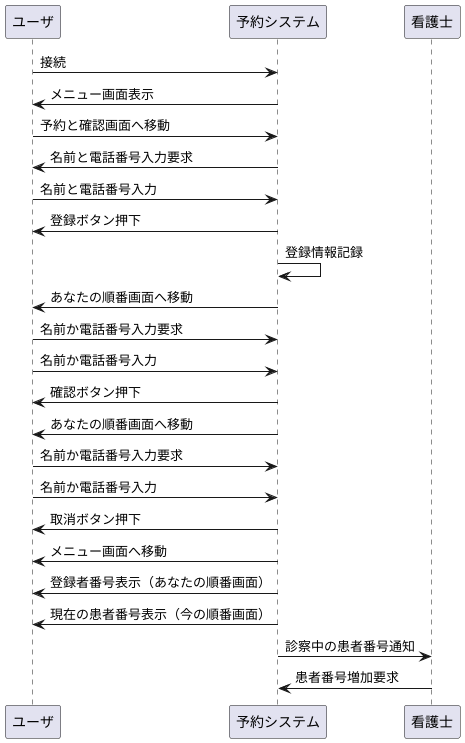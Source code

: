 @startuml 演習6-3 ユースケース図
ユーザ -> 予約システム : 接続
予約システム -> ユーザ : メニュー画面表示
ユーザ -> 予約システム : 予約と確認画面へ移動
予約システム -> ユーザ : 名前と電話番号入力要求
ユーザ -> 予約システム : 名前と電話番号入力
予約システム -> ユーザ : 登録ボタン押下
予約システム -> 予約システム : 登録情報記録
予約システム -> ユーザ : あなたの順番画面へ移動
ユーザ -> 予約システム : 名前か電話番号入力要求
ユーザ -> 予約システム : 名前か電話番号入力
予約システム -> ユーザ : 確認ボタン押下
予約システム -> ユーザ : あなたの順番画面へ移動
ユーザ -> 予約システム : 名前か電話番号入力要求
ユーザ -> 予約システム : 名前か電話番号入力
予約システム -> ユーザ : 取消ボタン押下
予約システム -> ユーザ : メニュー画面へ移動
予約システム -> ユーザ : 登録者番号表示（あなたの順番画面）
予約システム -> ユーザ : 現在の患者番号表示（今の順番画面）
予約システム -> 看護士 : 診察中の患者番号通知
看護士 -> 予約システム : 患者番号増加要求
@enduml